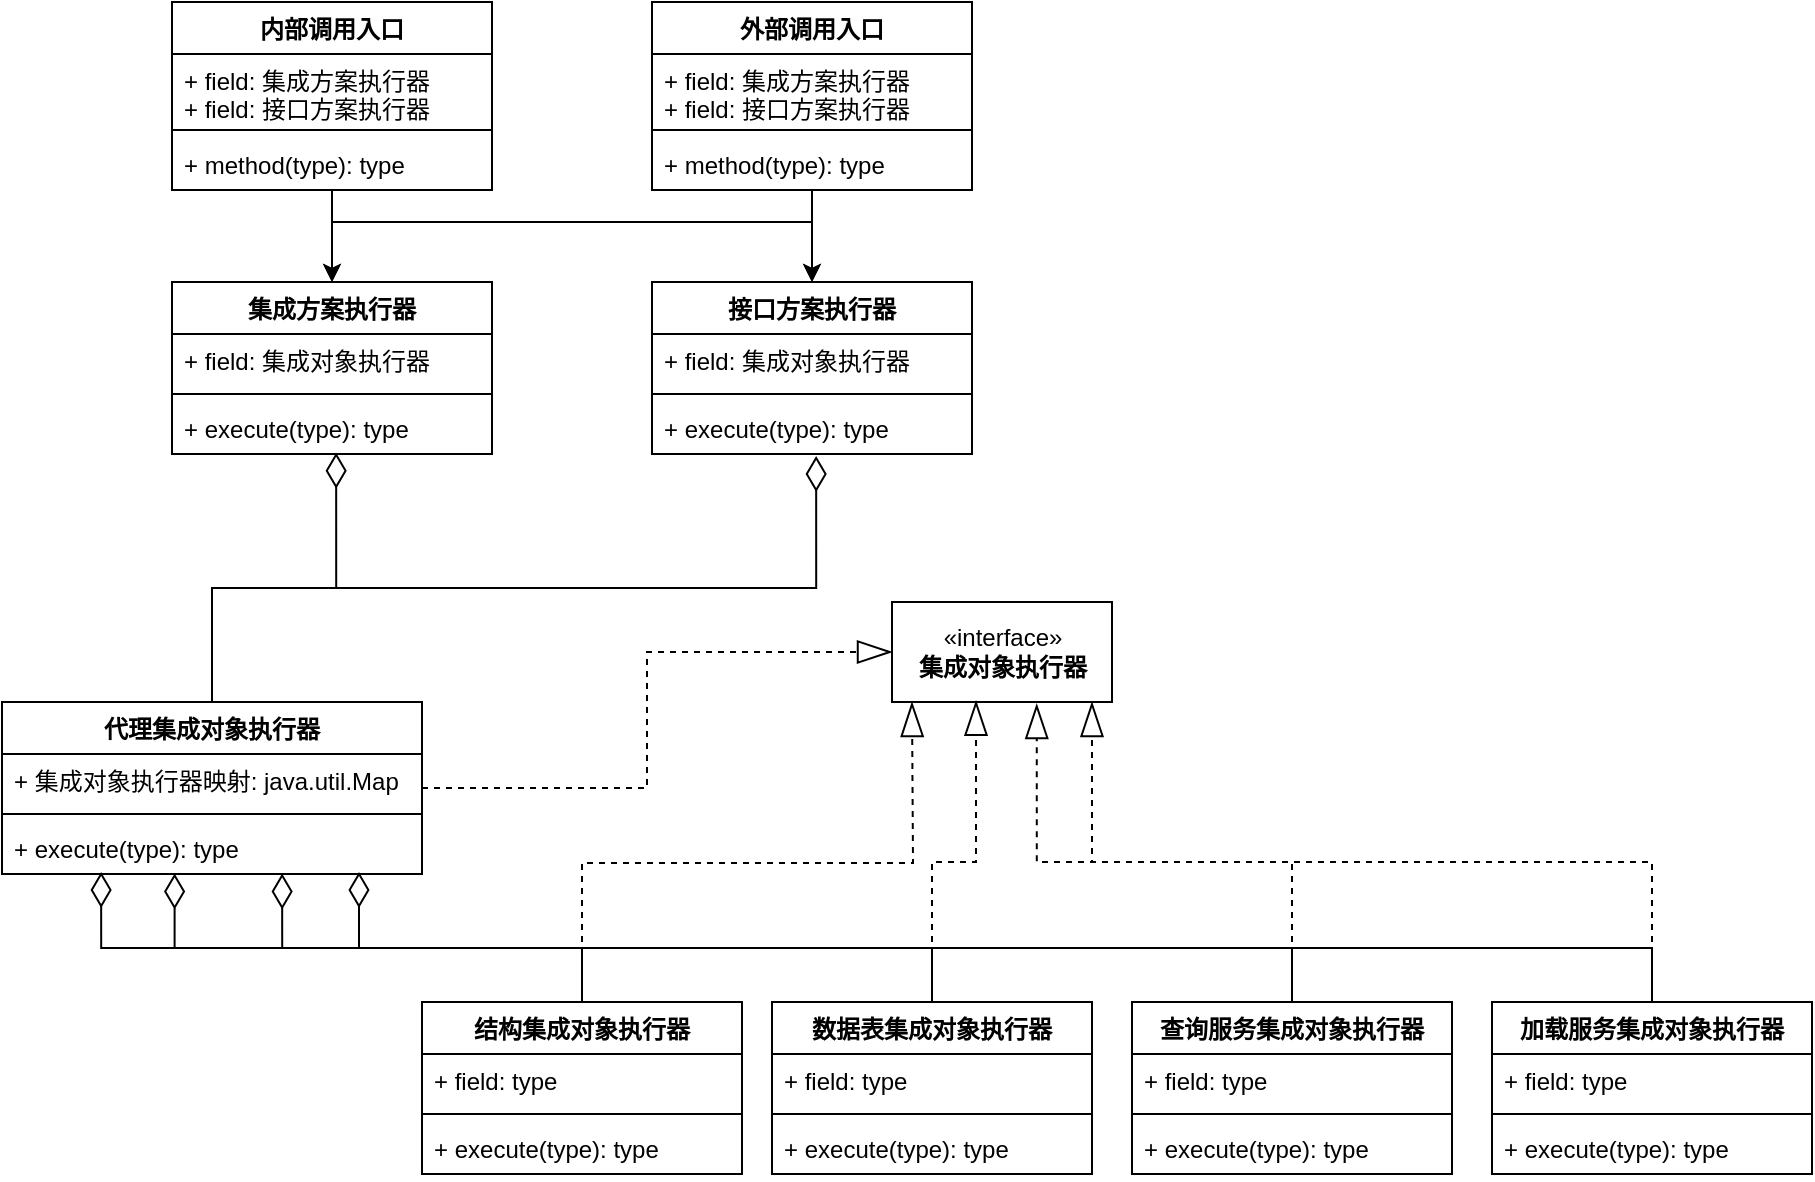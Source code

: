<mxfile version="20.0.4" type="github">
  <diagram id="oWcdZRQ7xZrGSE6Tlrnx" name="第 1 页">
    <mxGraphModel dx="1038" dy="547" grid="1" gridSize="10" guides="1" tooltips="1" connect="1" arrows="1" fold="1" page="1" pageScale="1" pageWidth="1654" pageHeight="1169" math="0" shadow="0">
      <root>
        <mxCell id="0" />
        <mxCell id="1" parent="0" />
        <mxCell id="QDC6DLgOSGsQadJOwINI-77" style="edgeStyle=orthogonalEdgeStyle;rounded=0;orthogonalLoop=1;jettySize=auto;html=1;entryX=0.5;entryY=0;entryDx=0;entryDy=0;" edge="1" parent="1" source="QDC6DLgOSGsQadJOwINI-14" target="QDC6DLgOSGsQadJOwINI-22">
          <mxGeometry relative="1" as="geometry" />
        </mxCell>
        <mxCell id="QDC6DLgOSGsQadJOwINI-78" style="edgeStyle=orthogonalEdgeStyle;rounded=0;orthogonalLoop=1;jettySize=auto;html=1;entryX=0.5;entryY=0;entryDx=0;entryDy=0;" edge="1" parent="1" source="QDC6DLgOSGsQadJOwINI-14" target="QDC6DLgOSGsQadJOwINI-26">
          <mxGeometry relative="1" as="geometry">
            <Array as="points">
              <mxPoint x="220" y="190" />
              <mxPoint x="460" y="190" />
            </Array>
          </mxGeometry>
        </mxCell>
        <mxCell id="QDC6DLgOSGsQadJOwINI-14" value="内部调用入口" style="swimlane;fontStyle=1;align=center;verticalAlign=top;childLayout=stackLayout;horizontal=1;startSize=26;horizontalStack=0;resizeParent=1;resizeParentMax=0;resizeLast=0;collapsible=1;marginBottom=0;" vertex="1" parent="1">
          <mxGeometry x="140" y="80" width="160" height="94" as="geometry" />
        </mxCell>
        <mxCell id="QDC6DLgOSGsQadJOwINI-15" value="+ field: 集成方案执行器&#xa;+ field: 接口方案执行器" style="text;strokeColor=none;fillColor=none;align=left;verticalAlign=top;spacingLeft=4;spacingRight=4;overflow=hidden;rotatable=0;points=[[0,0.5],[1,0.5]];portConstraint=eastwest;" vertex="1" parent="QDC6DLgOSGsQadJOwINI-14">
          <mxGeometry y="26" width="160" height="34" as="geometry" />
        </mxCell>
        <mxCell id="QDC6DLgOSGsQadJOwINI-16" value="" style="line;strokeWidth=1;fillColor=none;align=left;verticalAlign=middle;spacingTop=-1;spacingLeft=3;spacingRight=3;rotatable=0;labelPosition=right;points=[];portConstraint=eastwest;" vertex="1" parent="QDC6DLgOSGsQadJOwINI-14">
          <mxGeometry y="60" width="160" height="8" as="geometry" />
        </mxCell>
        <mxCell id="QDC6DLgOSGsQadJOwINI-17" value="+ method(type): type" style="text;strokeColor=none;fillColor=none;align=left;verticalAlign=top;spacingLeft=4;spacingRight=4;overflow=hidden;rotatable=0;points=[[0,0.5],[1,0.5]];portConstraint=eastwest;" vertex="1" parent="QDC6DLgOSGsQadJOwINI-14">
          <mxGeometry y="68" width="160" height="26" as="geometry" />
        </mxCell>
        <mxCell id="QDC6DLgOSGsQadJOwINI-79" style="edgeStyle=orthogonalEdgeStyle;rounded=0;orthogonalLoop=1;jettySize=auto;html=1;entryX=0.5;entryY=0;entryDx=0;entryDy=0;" edge="1" parent="1" source="QDC6DLgOSGsQadJOwINI-18" target="QDC6DLgOSGsQadJOwINI-26">
          <mxGeometry relative="1" as="geometry" />
        </mxCell>
        <mxCell id="QDC6DLgOSGsQadJOwINI-80" style="edgeStyle=orthogonalEdgeStyle;rounded=0;orthogonalLoop=1;jettySize=auto;html=1;entryX=0.5;entryY=0;entryDx=0;entryDy=0;" edge="1" parent="1" source="QDC6DLgOSGsQadJOwINI-18" target="QDC6DLgOSGsQadJOwINI-22">
          <mxGeometry relative="1" as="geometry">
            <Array as="points">
              <mxPoint x="460" y="190" />
              <mxPoint x="220" y="190" />
            </Array>
          </mxGeometry>
        </mxCell>
        <mxCell id="QDC6DLgOSGsQadJOwINI-18" value="外部调用入口" style="swimlane;fontStyle=1;align=center;verticalAlign=top;childLayout=stackLayout;horizontal=1;startSize=26;horizontalStack=0;resizeParent=1;resizeParentMax=0;resizeLast=0;collapsible=1;marginBottom=0;" vertex="1" parent="1">
          <mxGeometry x="380" y="80" width="160" height="94" as="geometry" />
        </mxCell>
        <mxCell id="QDC6DLgOSGsQadJOwINI-19" value="+ field: 集成方案执行器&#xa;+ field: 接口方案执行器" style="text;strokeColor=none;fillColor=none;align=left;verticalAlign=top;spacingLeft=4;spacingRight=4;overflow=hidden;rotatable=0;points=[[0,0.5],[1,0.5]];portConstraint=eastwest;" vertex="1" parent="QDC6DLgOSGsQadJOwINI-18">
          <mxGeometry y="26" width="160" height="34" as="geometry" />
        </mxCell>
        <mxCell id="QDC6DLgOSGsQadJOwINI-20" value="" style="line;strokeWidth=1;fillColor=none;align=left;verticalAlign=middle;spacingTop=-1;spacingLeft=3;spacingRight=3;rotatable=0;labelPosition=right;points=[];portConstraint=eastwest;" vertex="1" parent="QDC6DLgOSGsQadJOwINI-18">
          <mxGeometry y="60" width="160" height="8" as="geometry" />
        </mxCell>
        <mxCell id="QDC6DLgOSGsQadJOwINI-21" value="+ method(type): type" style="text;strokeColor=none;fillColor=none;align=left;verticalAlign=top;spacingLeft=4;spacingRight=4;overflow=hidden;rotatable=0;points=[[0,0.5],[1,0.5]];portConstraint=eastwest;" vertex="1" parent="QDC6DLgOSGsQadJOwINI-18">
          <mxGeometry y="68" width="160" height="26" as="geometry" />
        </mxCell>
        <mxCell id="QDC6DLgOSGsQadJOwINI-22" value="集成方案执行器" style="swimlane;fontStyle=1;align=center;verticalAlign=top;childLayout=stackLayout;horizontal=1;startSize=26;horizontalStack=0;resizeParent=1;resizeParentMax=0;resizeLast=0;collapsible=1;marginBottom=0;" vertex="1" parent="1">
          <mxGeometry x="140" y="220" width="160" height="86" as="geometry" />
        </mxCell>
        <mxCell id="QDC6DLgOSGsQadJOwINI-23" value="+ field: 集成对象执行器" style="text;strokeColor=none;fillColor=none;align=left;verticalAlign=top;spacingLeft=4;spacingRight=4;overflow=hidden;rotatable=0;points=[[0,0.5],[1,0.5]];portConstraint=eastwest;" vertex="1" parent="QDC6DLgOSGsQadJOwINI-22">
          <mxGeometry y="26" width="160" height="26" as="geometry" />
        </mxCell>
        <mxCell id="QDC6DLgOSGsQadJOwINI-24" value="" style="line;strokeWidth=1;fillColor=none;align=left;verticalAlign=middle;spacingTop=-1;spacingLeft=3;spacingRight=3;rotatable=0;labelPosition=right;points=[];portConstraint=eastwest;" vertex="1" parent="QDC6DLgOSGsQadJOwINI-22">
          <mxGeometry y="52" width="160" height="8" as="geometry" />
        </mxCell>
        <mxCell id="QDC6DLgOSGsQadJOwINI-25" value="+ execute(type): type" style="text;strokeColor=none;fillColor=none;align=left;verticalAlign=top;spacingLeft=4;spacingRight=4;overflow=hidden;rotatable=0;points=[[0,0.5],[1,0.5]];portConstraint=eastwest;" vertex="1" parent="QDC6DLgOSGsQadJOwINI-22">
          <mxGeometry y="60" width="160" height="26" as="geometry" />
        </mxCell>
        <mxCell id="QDC6DLgOSGsQadJOwINI-26" value="接口方案执行器" style="swimlane;fontStyle=1;align=center;verticalAlign=top;childLayout=stackLayout;horizontal=1;startSize=26;horizontalStack=0;resizeParent=1;resizeParentMax=0;resizeLast=0;collapsible=1;marginBottom=0;" vertex="1" parent="1">
          <mxGeometry x="380" y="220" width="160" height="86" as="geometry" />
        </mxCell>
        <mxCell id="QDC6DLgOSGsQadJOwINI-27" value="+ field: 集成对象执行器" style="text;strokeColor=none;fillColor=none;align=left;verticalAlign=top;spacingLeft=4;spacingRight=4;overflow=hidden;rotatable=0;points=[[0,0.5],[1,0.5]];portConstraint=eastwest;" vertex="1" parent="QDC6DLgOSGsQadJOwINI-26">
          <mxGeometry y="26" width="160" height="26" as="geometry" />
        </mxCell>
        <mxCell id="QDC6DLgOSGsQadJOwINI-28" value="" style="line;strokeWidth=1;fillColor=none;align=left;verticalAlign=middle;spacingTop=-1;spacingLeft=3;spacingRight=3;rotatable=0;labelPosition=right;points=[];portConstraint=eastwest;" vertex="1" parent="QDC6DLgOSGsQadJOwINI-26">
          <mxGeometry y="52" width="160" height="8" as="geometry" />
        </mxCell>
        <mxCell id="QDC6DLgOSGsQadJOwINI-29" value="+ execute(type): type" style="text;strokeColor=none;fillColor=none;align=left;verticalAlign=top;spacingLeft=4;spacingRight=4;overflow=hidden;rotatable=0;points=[[0,0.5],[1,0.5]];portConstraint=eastwest;" vertex="1" parent="QDC6DLgOSGsQadJOwINI-26">
          <mxGeometry y="60" width="160" height="26" as="geometry" />
        </mxCell>
        <mxCell id="QDC6DLgOSGsQadJOwINI-121" style="edgeStyle=orthogonalEdgeStyle;rounded=0;orthogonalLoop=1;jettySize=auto;html=1;entryX=0;entryY=0.5;entryDx=0;entryDy=0;endArrow=blockThin;endFill=0;endSize=15;dashed=1;" edge="1" parent="1" source="QDC6DLgOSGsQadJOwINI-54" target="QDC6DLgOSGsQadJOwINI-81">
          <mxGeometry relative="1" as="geometry" />
        </mxCell>
        <mxCell id="QDC6DLgOSGsQadJOwINI-128" style="edgeStyle=orthogonalEdgeStyle;rounded=0;orthogonalLoop=1;jettySize=auto;html=1;entryX=0.513;entryY=1.038;entryDx=0;entryDy=0;entryPerimeter=0;endArrow=diamondThin;endFill=0;endSize=15;" edge="1" parent="1" source="QDC6DLgOSGsQadJOwINI-54" target="QDC6DLgOSGsQadJOwINI-29">
          <mxGeometry relative="1" as="geometry" />
        </mxCell>
        <mxCell id="QDC6DLgOSGsQadJOwINI-129" style="edgeStyle=orthogonalEdgeStyle;rounded=0;orthogonalLoop=1;jettySize=auto;html=1;entryX=0.513;entryY=0.977;entryDx=0;entryDy=0;entryPerimeter=0;endArrow=diamondThin;endFill=0;endSize=15;" edge="1" parent="1" source="QDC6DLgOSGsQadJOwINI-54" target="QDC6DLgOSGsQadJOwINI-25">
          <mxGeometry relative="1" as="geometry" />
        </mxCell>
        <mxCell id="QDC6DLgOSGsQadJOwINI-54" value="代理集成对象执行器" style="swimlane;fontStyle=1;align=center;verticalAlign=top;childLayout=stackLayout;horizontal=1;startSize=26;horizontalStack=0;resizeParent=1;resizeParentMax=0;resizeLast=0;collapsible=1;marginBottom=0;" vertex="1" parent="1">
          <mxGeometry x="55" y="430" width="210" height="86" as="geometry" />
        </mxCell>
        <mxCell id="QDC6DLgOSGsQadJOwINI-55" value="+ 集成对象执行器映射: java.util.Map" style="text;strokeColor=none;fillColor=none;align=left;verticalAlign=top;spacingLeft=4;spacingRight=4;overflow=hidden;rotatable=0;points=[[0,0.5],[1,0.5]];portConstraint=eastwest;" vertex="1" parent="QDC6DLgOSGsQadJOwINI-54">
          <mxGeometry y="26" width="210" height="26" as="geometry" />
        </mxCell>
        <mxCell id="QDC6DLgOSGsQadJOwINI-56" value="" style="line;strokeWidth=1;fillColor=none;align=left;verticalAlign=middle;spacingTop=-1;spacingLeft=3;spacingRight=3;rotatable=0;labelPosition=right;points=[];portConstraint=eastwest;" vertex="1" parent="QDC6DLgOSGsQadJOwINI-54">
          <mxGeometry y="52" width="210" height="8" as="geometry" />
        </mxCell>
        <mxCell id="QDC6DLgOSGsQadJOwINI-57" value="+ execute(type): type" style="text;strokeColor=none;fillColor=none;align=left;verticalAlign=top;spacingLeft=4;spacingRight=4;overflow=hidden;rotatable=0;points=[[0,0.5],[1,0.5]];portConstraint=eastwest;" vertex="1" parent="QDC6DLgOSGsQadJOwINI-54">
          <mxGeometry y="60" width="210" height="26" as="geometry" />
        </mxCell>
        <mxCell id="QDC6DLgOSGsQadJOwINI-81" value="«interface»&lt;br&gt;&lt;b&gt;集成对象执行器&lt;/b&gt;" style="html=1;" vertex="1" parent="1">
          <mxGeometry x="500" y="380" width="110" height="50" as="geometry" />
        </mxCell>
        <mxCell id="QDC6DLgOSGsQadJOwINI-116" style="edgeStyle=orthogonalEdgeStyle;rounded=0;orthogonalLoop=1;jettySize=auto;html=1;entryX=0.236;entryY=0.962;entryDx=0;entryDy=0;entryPerimeter=0;endArrow=diamondThin;endFill=0;endSize=15;" edge="1" parent="1" source="QDC6DLgOSGsQadJOwINI-82" target="QDC6DLgOSGsQadJOwINI-57">
          <mxGeometry relative="1" as="geometry" />
        </mxCell>
        <mxCell id="QDC6DLgOSGsQadJOwINI-123" style="edgeStyle=orthogonalEdgeStyle;rounded=0;orthogonalLoop=1;jettySize=auto;html=1;dashed=1;endArrow=blockThin;endFill=0;endSize=15;exitX=0.5;exitY=0;exitDx=0;exitDy=0;" edge="1" parent="1" source="QDC6DLgOSGsQadJOwINI-82">
          <mxGeometry relative="1" as="geometry">
            <mxPoint x="510" y="430" as="targetPoint" />
          </mxGeometry>
        </mxCell>
        <mxCell id="QDC6DLgOSGsQadJOwINI-82" value="结构集成对象执行器" style="swimlane;fontStyle=1;align=center;verticalAlign=top;childLayout=stackLayout;horizontal=1;startSize=26;horizontalStack=0;resizeParent=1;resizeParentMax=0;resizeLast=0;collapsible=1;marginBottom=0;" vertex="1" parent="1">
          <mxGeometry x="265" y="580" width="160" height="86" as="geometry" />
        </mxCell>
        <mxCell id="QDC6DLgOSGsQadJOwINI-83" value="+ field: type" style="text;strokeColor=none;fillColor=none;align=left;verticalAlign=top;spacingLeft=4;spacingRight=4;overflow=hidden;rotatable=0;points=[[0,0.5],[1,0.5]];portConstraint=eastwest;" vertex="1" parent="QDC6DLgOSGsQadJOwINI-82">
          <mxGeometry y="26" width="160" height="26" as="geometry" />
        </mxCell>
        <mxCell id="QDC6DLgOSGsQadJOwINI-84" value="" style="line;strokeWidth=1;fillColor=none;align=left;verticalAlign=middle;spacingTop=-1;spacingLeft=3;spacingRight=3;rotatable=0;labelPosition=right;points=[];portConstraint=eastwest;" vertex="1" parent="QDC6DLgOSGsQadJOwINI-82">
          <mxGeometry y="52" width="160" height="8" as="geometry" />
        </mxCell>
        <mxCell id="QDC6DLgOSGsQadJOwINI-85" value="+ execute(type): type" style="text;strokeColor=none;fillColor=none;align=left;verticalAlign=top;spacingLeft=4;spacingRight=4;overflow=hidden;rotatable=0;points=[[0,0.5],[1,0.5]];portConstraint=eastwest;" vertex="1" parent="QDC6DLgOSGsQadJOwINI-82">
          <mxGeometry y="60" width="160" height="26" as="geometry" />
        </mxCell>
        <mxCell id="QDC6DLgOSGsQadJOwINI-117" style="edgeStyle=orthogonalEdgeStyle;rounded=0;orthogonalLoop=1;jettySize=auto;html=1;entryX=0.411;entryY=0.992;entryDx=0;entryDy=0;entryPerimeter=0;endArrow=diamondThin;endFill=0;endSize=15;" edge="1" parent="1" source="QDC6DLgOSGsQadJOwINI-86" target="QDC6DLgOSGsQadJOwINI-57">
          <mxGeometry relative="1" as="geometry" />
        </mxCell>
        <mxCell id="QDC6DLgOSGsQadJOwINI-124" style="edgeStyle=orthogonalEdgeStyle;rounded=0;orthogonalLoop=1;jettySize=auto;html=1;dashed=1;endArrow=blockThin;endFill=0;endSize=15;entryX=0.382;entryY=0.988;entryDx=0;entryDy=0;entryPerimeter=0;" edge="1" parent="1" source="QDC6DLgOSGsQadJOwINI-86" target="QDC6DLgOSGsQadJOwINI-81">
          <mxGeometry relative="1" as="geometry">
            <mxPoint x="550" y="430" as="targetPoint" />
          </mxGeometry>
        </mxCell>
        <mxCell id="QDC6DLgOSGsQadJOwINI-86" value="数据表集成对象执行器" style="swimlane;fontStyle=1;align=center;verticalAlign=top;childLayout=stackLayout;horizontal=1;startSize=26;horizontalStack=0;resizeParent=1;resizeParentMax=0;resizeLast=0;collapsible=1;marginBottom=0;" vertex="1" parent="1">
          <mxGeometry x="440" y="580" width="160" height="86" as="geometry" />
        </mxCell>
        <mxCell id="QDC6DLgOSGsQadJOwINI-87" value="+ field: type" style="text;strokeColor=none;fillColor=none;align=left;verticalAlign=top;spacingLeft=4;spacingRight=4;overflow=hidden;rotatable=0;points=[[0,0.5],[1,0.5]];portConstraint=eastwest;" vertex="1" parent="QDC6DLgOSGsQadJOwINI-86">
          <mxGeometry y="26" width="160" height="26" as="geometry" />
        </mxCell>
        <mxCell id="QDC6DLgOSGsQadJOwINI-88" value="" style="line;strokeWidth=1;fillColor=none;align=left;verticalAlign=middle;spacingTop=-1;spacingLeft=3;spacingRight=3;rotatable=0;labelPosition=right;points=[];portConstraint=eastwest;" vertex="1" parent="QDC6DLgOSGsQadJOwINI-86">
          <mxGeometry y="52" width="160" height="8" as="geometry" />
        </mxCell>
        <mxCell id="QDC6DLgOSGsQadJOwINI-89" value="+ execute(type): type" style="text;strokeColor=none;fillColor=none;align=left;verticalAlign=top;spacingLeft=4;spacingRight=4;overflow=hidden;rotatable=0;points=[[0,0.5],[1,0.5]];portConstraint=eastwest;" vertex="1" parent="QDC6DLgOSGsQadJOwINI-86">
          <mxGeometry y="60" width="160" height="26" as="geometry" />
        </mxCell>
        <mxCell id="QDC6DLgOSGsQadJOwINI-118" style="edgeStyle=orthogonalEdgeStyle;rounded=0;orthogonalLoop=1;jettySize=auto;html=1;entryX=0.667;entryY=0.992;entryDx=0;entryDy=0;entryPerimeter=0;endArrow=diamondThin;endFill=0;endSize=15;" edge="1" parent="1" source="QDC6DLgOSGsQadJOwINI-90" target="QDC6DLgOSGsQadJOwINI-57">
          <mxGeometry relative="1" as="geometry" />
        </mxCell>
        <mxCell id="QDC6DLgOSGsQadJOwINI-125" style="edgeStyle=orthogonalEdgeStyle;rounded=0;orthogonalLoop=1;jettySize=auto;html=1;entryX=0.658;entryY=1.02;entryDx=0;entryDy=0;entryPerimeter=0;dashed=1;endArrow=blockThin;endFill=0;endSize=15;exitX=0.5;exitY=0;exitDx=0;exitDy=0;" edge="1" parent="1" source="QDC6DLgOSGsQadJOwINI-90" target="QDC6DLgOSGsQadJOwINI-81">
          <mxGeometry relative="1" as="geometry" />
        </mxCell>
        <mxCell id="QDC6DLgOSGsQadJOwINI-90" value="查询服务集成对象执行器" style="swimlane;fontStyle=1;align=center;verticalAlign=top;childLayout=stackLayout;horizontal=1;startSize=26;horizontalStack=0;resizeParent=1;resizeParentMax=0;resizeLast=0;collapsible=1;marginBottom=0;" vertex="1" parent="1">
          <mxGeometry x="620" y="580" width="160" height="86" as="geometry" />
        </mxCell>
        <mxCell id="QDC6DLgOSGsQadJOwINI-91" value="+ field: type" style="text;strokeColor=none;fillColor=none;align=left;verticalAlign=top;spacingLeft=4;spacingRight=4;overflow=hidden;rotatable=0;points=[[0,0.5],[1,0.5]];portConstraint=eastwest;" vertex="1" parent="QDC6DLgOSGsQadJOwINI-90">
          <mxGeometry y="26" width="160" height="26" as="geometry" />
        </mxCell>
        <mxCell id="QDC6DLgOSGsQadJOwINI-92" value="" style="line;strokeWidth=1;fillColor=none;align=left;verticalAlign=middle;spacingTop=-1;spacingLeft=3;spacingRight=3;rotatable=0;labelPosition=right;points=[];portConstraint=eastwest;" vertex="1" parent="QDC6DLgOSGsQadJOwINI-90">
          <mxGeometry y="52" width="160" height="8" as="geometry" />
        </mxCell>
        <mxCell id="QDC6DLgOSGsQadJOwINI-93" value="+ execute(type): type" style="text;strokeColor=none;fillColor=none;align=left;verticalAlign=top;spacingLeft=4;spacingRight=4;overflow=hidden;rotatable=0;points=[[0,0.5],[1,0.5]];portConstraint=eastwest;" vertex="1" parent="QDC6DLgOSGsQadJOwINI-90">
          <mxGeometry y="60" width="160" height="26" as="geometry" />
        </mxCell>
        <mxCell id="QDC6DLgOSGsQadJOwINI-119" style="edgeStyle=orthogonalEdgeStyle;rounded=0;orthogonalLoop=1;jettySize=auto;html=1;entryX=0.85;entryY=0.962;entryDx=0;entryDy=0;entryPerimeter=0;endArrow=diamondThin;endFill=0;endSize=15;" edge="1" parent="1" source="QDC6DLgOSGsQadJOwINI-94" target="QDC6DLgOSGsQadJOwINI-57">
          <mxGeometry relative="1" as="geometry" />
        </mxCell>
        <mxCell id="QDC6DLgOSGsQadJOwINI-126" style="edgeStyle=orthogonalEdgeStyle;rounded=0;orthogonalLoop=1;jettySize=auto;html=1;entryX=0.909;entryY=1;entryDx=0;entryDy=0;entryPerimeter=0;dashed=1;endArrow=blockThin;endFill=0;endSize=15;exitX=0.5;exitY=0;exitDx=0;exitDy=0;" edge="1" parent="1" source="QDC6DLgOSGsQadJOwINI-94" target="QDC6DLgOSGsQadJOwINI-81">
          <mxGeometry relative="1" as="geometry" />
        </mxCell>
        <mxCell id="QDC6DLgOSGsQadJOwINI-94" value="加载服务集成对象执行器" style="swimlane;fontStyle=1;align=center;verticalAlign=top;childLayout=stackLayout;horizontal=1;startSize=26;horizontalStack=0;resizeParent=1;resizeParentMax=0;resizeLast=0;collapsible=1;marginBottom=0;" vertex="1" parent="1">
          <mxGeometry x="800" y="580" width="160" height="86" as="geometry" />
        </mxCell>
        <mxCell id="QDC6DLgOSGsQadJOwINI-95" value="+ field: type" style="text;strokeColor=none;fillColor=none;align=left;verticalAlign=top;spacingLeft=4;spacingRight=4;overflow=hidden;rotatable=0;points=[[0,0.5],[1,0.5]];portConstraint=eastwest;" vertex="1" parent="QDC6DLgOSGsQadJOwINI-94">
          <mxGeometry y="26" width="160" height="26" as="geometry" />
        </mxCell>
        <mxCell id="QDC6DLgOSGsQadJOwINI-96" value="" style="line;strokeWidth=1;fillColor=none;align=left;verticalAlign=middle;spacingTop=-1;spacingLeft=3;spacingRight=3;rotatable=0;labelPosition=right;points=[];portConstraint=eastwest;" vertex="1" parent="QDC6DLgOSGsQadJOwINI-94">
          <mxGeometry y="52" width="160" height="8" as="geometry" />
        </mxCell>
        <mxCell id="QDC6DLgOSGsQadJOwINI-97" value="+ execute(type): type" style="text;strokeColor=none;fillColor=none;align=left;verticalAlign=top;spacingLeft=4;spacingRight=4;overflow=hidden;rotatable=0;points=[[0,0.5],[1,0.5]];portConstraint=eastwest;" vertex="1" parent="QDC6DLgOSGsQadJOwINI-94">
          <mxGeometry y="60" width="160" height="26" as="geometry" />
        </mxCell>
      </root>
    </mxGraphModel>
  </diagram>
</mxfile>
